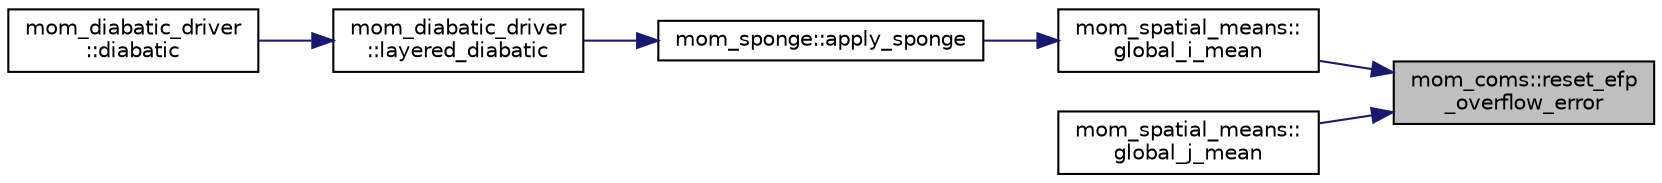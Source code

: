 digraph "mom_coms::reset_efp_overflow_error"
{
 // INTERACTIVE_SVG=YES
 // LATEX_PDF_SIZE
  edge [fontname="Helvetica",fontsize="10",labelfontname="Helvetica",labelfontsize="10"];
  node [fontname="Helvetica",fontsize="10",shape=record];
  rankdir="RL";
  Node1 [label="mom_coms::reset_efp\l_overflow_error",height=0.2,width=0.4,color="black", fillcolor="grey75", style="filled", fontcolor="black",tooltip="Reset the module's error flag to false."];
  Node1 -> Node2 [dir="back",color="midnightblue",fontsize="10",style="solid",fontname="Helvetica"];
  Node2 [label="mom_spatial_means::\lglobal_i_mean",height=0.2,width=0.4,color="black", fillcolor="white", style="filled",URL="$namespacemom__spatial__means.html#a257babe85df2c4435f119236b94eafe9",tooltip="Determine the global mean of a field along rows of constant i, returning it in a 1-d array using the ..."];
  Node2 -> Node3 [dir="back",color="midnightblue",fontsize="10",style="solid",fontname="Helvetica"];
  Node3 [label="mom_sponge::apply_sponge",height=0.2,width=0.4,color="black", fillcolor="white", style="filled",URL="$namespacemom__sponge.html#a0b8b22a1b577bdcf336c8d22b85b45d7",tooltip="This subroutine applies damping to the layers thicknesses, mixed layer buoyancy, and a variety of tra..."];
  Node3 -> Node4 [dir="back",color="midnightblue",fontsize="10",style="solid",fontname="Helvetica"];
  Node4 [label="mom_diabatic_driver\l::layered_diabatic",height=0.2,width=0.4,color="black", fillcolor="white", style="filled",URL="$namespacemom__diabatic__driver.html#a71d8d849db16be4b87c2650b49f01c82",tooltip="Imposes the diapycnal mass fluxes and the accompanying diapycnal advection of momentum and tracers us..."];
  Node4 -> Node5 [dir="back",color="midnightblue",fontsize="10",style="solid",fontname="Helvetica"];
  Node5 [label="mom_diabatic_driver\l::diabatic",height=0.2,width=0.4,color="black", fillcolor="white", style="filled",URL="$namespacemom__diabatic__driver.html#a9005de9f3ad26b32de53e3cd9826b9b9",tooltip="This subroutine imposes the diapycnal mass fluxes and the accompanying diapycnal advection of momentu..."];
  Node1 -> Node6 [dir="back",color="midnightblue",fontsize="10",style="solid",fontname="Helvetica"];
  Node6 [label="mom_spatial_means::\lglobal_j_mean",height=0.2,width=0.4,color="black", fillcolor="white", style="filled",URL="$namespacemom__spatial__means.html#a3c955830f3b9d150d657cb4c18c4b2d9",tooltip="Determine the global mean of a field along rows of constant j, returning it in a 1-d array using the ..."];
}
